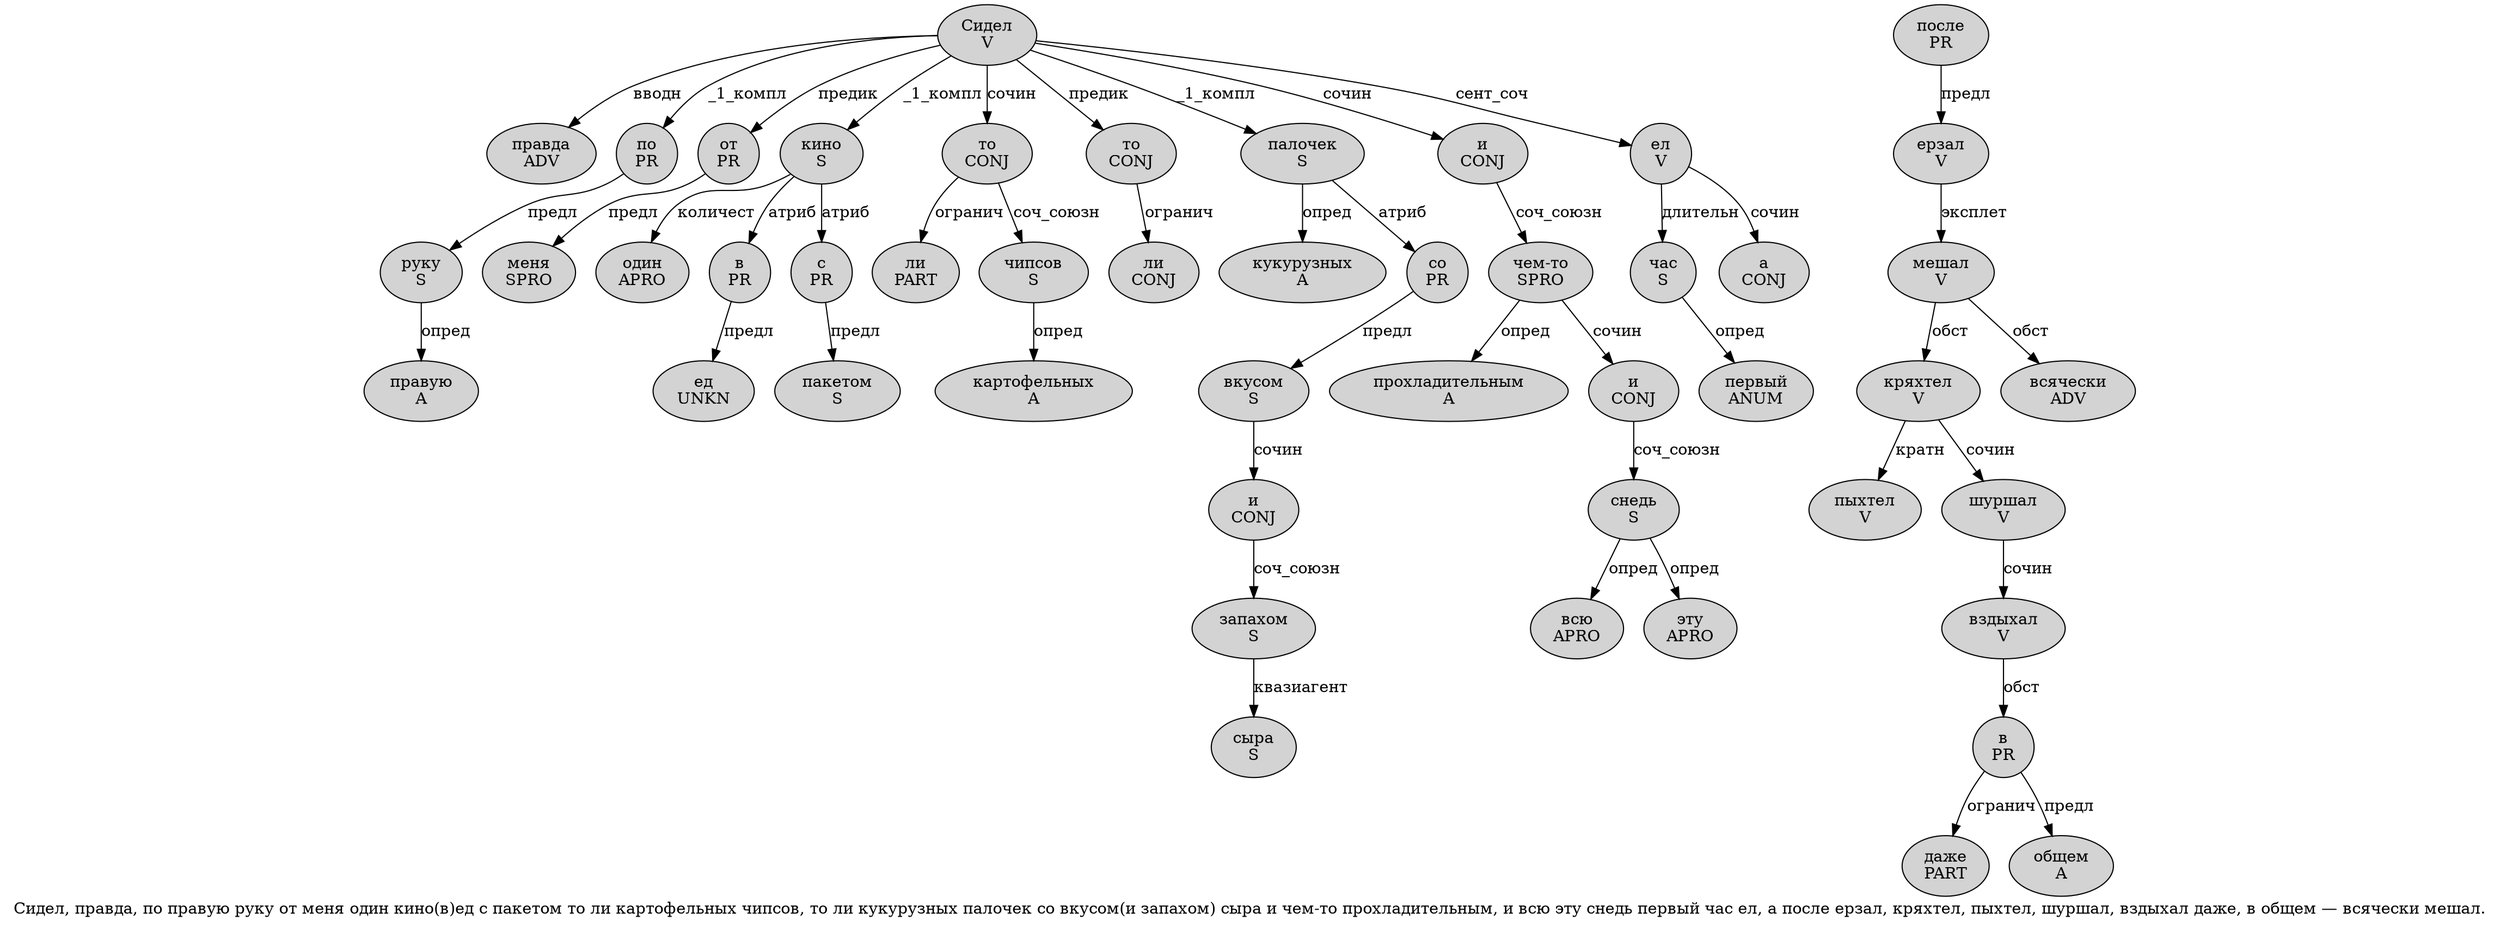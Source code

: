 digraph SENTENCE_4943 {
	graph [label="Сидел, правда, по правую руку от меня один кино(в)ед с пакетом то ли картофельных чипсов, то ли кукурузных палочек со вкусом(и запахом) сыра и чем-то прохладительным, и всю эту снедь первый час ел, а после ерзал, кряхтел, пыхтел, шуршал, вздыхал даже, в общем — всячески мешал."]
	node [style=filled]
		0 [label="Сидел
V" color="" fillcolor=lightgray penwidth=1 shape=ellipse]
		2 [label="правда
ADV" color="" fillcolor=lightgray penwidth=1 shape=ellipse]
		4 [label="по
PR" color="" fillcolor=lightgray penwidth=1 shape=ellipse]
		5 [label="правую
A" color="" fillcolor=lightgray penwidth=1 shape=ellipse]
		6 [label="руку
S" color="" fillcolor=lightgray penwidth=1 shape=ellipse]
		7 [label="от
PR" color="" fillcolor=lightgray penwidth=1 shape=ellipse]
		8 [label="меня
SPRO" color="" fillcolor=lightgray penwidth=1 shape=ellipse]
		9 [label="один
APRO" color="" fillcolor=lightgray penwidth=1 shape=ellipse]
		10 [label="кино
S" color="" fillcolor=lightgray penwidth=1 shape=ellipse]
		12 [label="в
PR" color="" fillcolor=lightgray penwidth=1 shape=ellipse]
		14 [label="ед
UNKN" color="" fillcolor=lightgray penwidth=1 shape=ellipse]
		15 [label="с
PR" color="" fillcolor=lightgray penwidth=1 shape=ellipse]
		16 [label="пакетом
S" color="" fillcolor=lightgray penwidth=1 shape=ellipse]
		17 [label="то
CONJ" color="" fillcolor=lightgray penwidth=1 shape=ellipse]
		18 [label="ли
PART" color="" fillcolor=lightgray penwidth=1 shape=ellipse]
		19 [label="картофельных
A" color="" fillcolor=lightgray penwidth=1 shape=ellipse]
		20 [label="чипсов
S" color="" fillcolor=lightgray penwidth=1 shape=ellipse]
		22 [label="то
CONJ" color="" fillcolor=lightgray penwidth=1 shape=ellipse]
		23 [label="ли
CONJ" color="" fillcolor=lightgray penwidth=1 shape=ellipse]
		24 [label="кукурузных
A" color="" fillcolor=lightgray penwidth=1 shape=ellipse]
		25 [label="палочек
S" color="" fillcolor=lightgray penwidth=1 shape=ellipse]
		26 [label="со
PR" color="" fillcolor=lightgray penwidth=1 shape=ellipse]
		27 [label="вкусом
S" color="" fillcolor=lightgray penwidth=1 shape=ellipse]
		29 [label="и
CONJ" color="" fillcolor=lightgray penwidth=1 shape=ellipse]
		30 [label="запахом
S" color="" fillcolor=lightgray penwidth=1 shape=ellipse]
		32 [label="сыра
S" color="" fillcolor=lightgray penwidth=1 shape=ellipse]
		33 [label="и
CONJ" color="" fillcolor=lightgray penwidth=1 shape=ellipse]
		34 [label="чем-то
SPRO" color="" fillcolor=lightgray penwidth=1 shape=ellipse]
		35 [label="прохладительным
A" color="" fillcolor=lightgray penwidth=1 shape=ellipse]
		37 [label="и
CONJ" color="" fillcolor=lightgray penwidth=1 shape=ellipse]
		38 [label="всю
APRO" color="" fillcolor=lightgray penwidth=1 shape=ellipse]
		39 [label="эту
APRO" color="" fillcolor=lightgray penwidth=1 shape=ellipse]
		40 [label="снедь
S" color="" fillcolor=lightgray penwidth=1 shape=ellipse]
		41 [label="первый
ANUM" color="" fillcolor=lightgray penwidth=1 shape=ellipse]
		42 [label="час
S" color="" fillcolor=lightgray penwidth=1 shape=ellipse]
		43 [label="ел
V" color="" fillcolor=lightgray penwidth=1 shape=ellipse]
		45 [label="а
CONJ" color="" fillcolor=lightgray penwidth=1 shape=ellipse]
		46 [label="после
PR" color="" fillcolor=lightgray penwidth=1 shape=ellipse]
		47 [label="ерзал
V" color="" fillcolor=lightgray penwidth=1 shape=ellipse]
		49 [label="кряхтел
V" color="" fillcolor=lightgray penwidth=1 shape=ellipse]
		51 [label="пыхтел
V" color="" fillcolor=lightgray penwidth=1 shape=ellipse]
		53 [label="шуршал
V" color="" fillcolor=lightgray penwidth=1 shape=ellipse]
		55 [label="вздыхал
V" color="" fillcolor=lightgray penwidth=1 shape=ellipse]
		56 [label="даже
PART" color="" fillcolor=lightgray penwidth=1 shape=ellipse]
		58 [label="в
PR" color="" fillcolor=lightgray penwidth=1 shape=ellipse]
		59 [label="общем
A" color="" fillcolor=lightgray penwidth=1 shape=ellipse]
		61 [label="всячески
ADV" color="" fillcolor=lightgray penwidth=1 shape=ellipse]
		62 [label="мешал
V" color="" fillcolor=lightgray penwidth=1 shape=ellipse]
			37 -> 40 [label="соч_союзн"]
			10 -> 9 [label="количест"]
			10 -> 12 [label="атриб"]
			10 -> 15 [label="атриб"]
			40 -> 38 [label="опред"]
			40 -> 39 [label="опред"]
			6 -> 5 [label="опред"]
			42 -> 41 [label="опред"]
			25 -> 24 [label="опред"]
			25 -> 26 [label="атриб"]
			26 -> 27 [label="предл"]
			30 -> 32 [label="квазиагент"]
			47 -> 62 [label="эксплет"]
			29 -> 30 [label="соч_союзн"]
			33 -> 34 [label="соч_союзн"]
			27 -> 29 [label="сочин"]
			43 -> 42 [label="длительн"]
			43 -> 45 [label="сочин"]
			15 -> 16 [label="предл"]
			34 -> 35 [label="опред"]
			34 -> 37 [label="сочин"]
			46 -> 47 [label="предл"]
			22 -> 23 [label="огранич"]
			62 -> 49 [label="обст"]
			62 -> 61 [label="обст"]
			17 -> 18 [label="огранич"]
			17 -> 20 [label="соч_союзн"]
			0 -> 2 [label="вводн"]
			0 -> 4 [label="_1_компл"]
			0 -> 7 [label="предик"]
			0 -> 10 [label="_1_компл"]
			0 -> 17 [label="сочин"]
			0 -> 22 [label="предик"]
			0 -> 25 [label="_1_компл"]
			0 -> 33 [label="сочин"]
			0 -> 43 [label="сент_соч"]
			49 -> 51 [label="кратн"]
			49 -> 53 [label="сочин"]
			20 -> 19 [label="опред"]
			12 -> 14 [label="предл"]
			7 -> 8 [label="предл"]
			55 -> 58 [label="обст"]
			4 -> 6 [label="предл"]
			53 -> 55 [label="сочин"]
			58 -> 56 [label="огранич"]
			58 -> 59 [label="предл"]
}